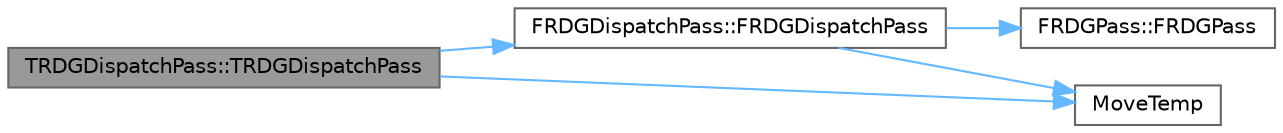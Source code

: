 digraph "TRDGDispatchPass::TRDGDispatchPass"
{
 // INTERACTIVE_SVG=YES
 // LATEX_PDF_SIZE
  bgcolor="transparent";
  edge [fontname=Helvetica,fontsize=10,labelfontname=Helvetica,labelfontsize=10];
  node [fontname=Helvetica,fontsize=10,shape=box,height=0.2,width=0.4];
  rankdir="LR";
  Node1 [id="Node000001",label="TRDGDispatchPass::TRDGDispatchPass",height=0.2,width=0.4,color="gray40", fillcolor="grey60", style="filled", fontcolor="black",tooltip=" "];
  Node1 -> Node2 [id="edge1_Node000001_Node000002",color="steelblue1",style="solid",tooltip=" "];
  Node2 [id="Node000002",label="FRDGDispatchPass::FRDGDispatchPass",height=0.2,width=0.4,color="grey40", fillcolor="white", style="filled",URL="$d7/d5d/classFRDGDispatchPass.html#a1a5906beaec87153b70ed9eb428d0073",tooltip=" "];
  Node2 -> Node3 [id="edge2_Node000002_Node000003",color="steelblue1",style="solid",tooltip=" "];
  Node3 [id="Node000003",label="FRDGPass::FRDGPass",height=0.2,width=0.4,color="grey40", fillcolor="white", style="filled",URL="$d2/ddc/classFRDGPass.html#af1c69380f925d79683900d09b6511419",tooltip=" "];
  Node2 -> Node4 [id="edge3_Node000002_Node000004",color="steelblue1",style="solid",tooltip=" "];
  Node4 [id="Node000004",label="MoveTemp",height=0.2,width=0.4,color="grey40", fillcolor="white", style="filled",URL="$d4/d24/UnrealTemplate_8h.html#ad5e6c049aeb9c9115fec514ba581dbb6",tooltip="MoveTemp will cast a reference to an rvalue reference."];
  Node1 -> Node4 [id="edge4_Node000001_Node000004",color="steelblue1",style="solid",tooltip=" "];
}
